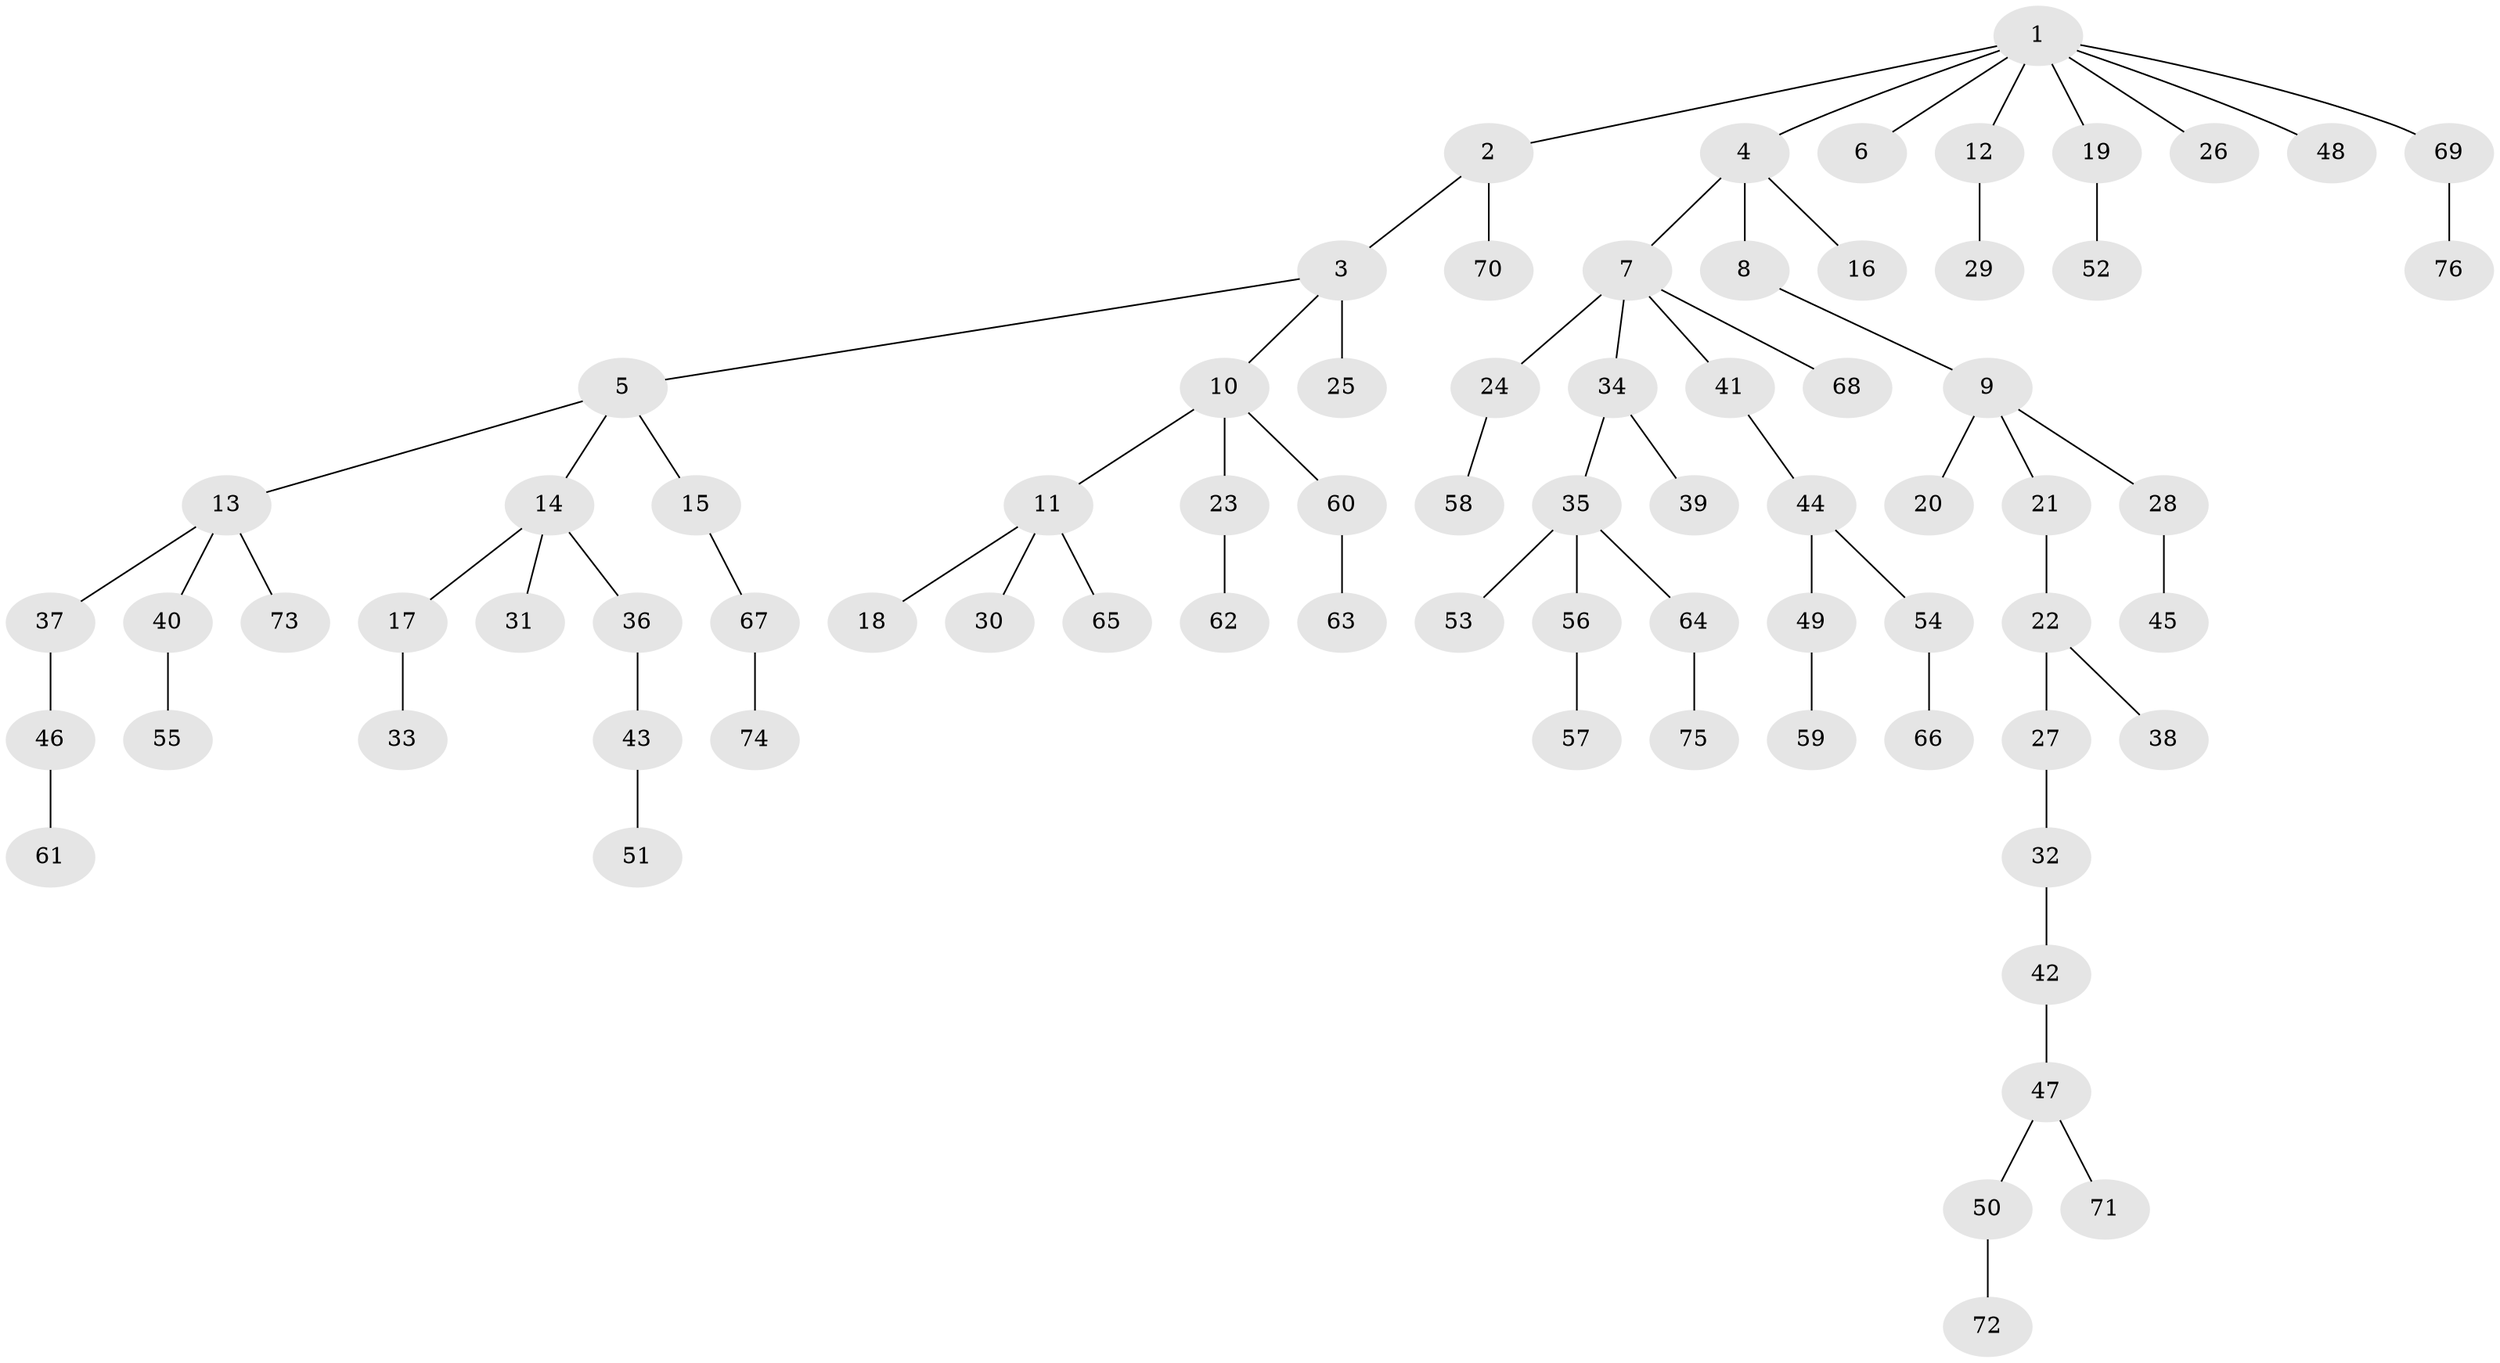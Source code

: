 // coarse degree distribution, {7: 0.018518518518518517, 2: 0.35185185185185186, 3: 0.12962962962962962, 4: 0.05555555555555555, 5: 0.018518518518518517, 1: 0.42592592592592593}
// Generated by graph-tools (version 1.1) at 2025/51/03/04/25 22:51:45]
// undirected, 76 vertices, 75 edges
graph export_dot {
  node [color=gray90,style=filled];
  1;
  2;
  3;
  4;
  5;
  6;
  7;
  8;
  9;
  10;
  11;
  12;
  13;
  14;
  15;
  16;
  17;
  18;
  19;
  20;
  21;
  22;
  23;
  24;
  25;
  26;
  27;
  28;
  29;
  30;
  31;
  32;
  33;
  34;
  35;
  36;
  37;
  38;
  39;
  40;
  41;
  42;
  43;
  44;
  45;
  46;
  47;
  48;
  49;
  50;
  51;
  52;
  53;
  54;
  55;
  56;
  57;
  58;
  59;
  60;
  61;
  62;
  63;
  64;
  65;
  66;
  67;
  68;
  69;
  70;
  71;
  72;
  73;
  74;
  75;
  76;
  1 -- 2;
  1 -- 4;
  1 -- 6;
  1 -- 12;
  1 -- 19;
  1 -- 26;
  1 -- 48;
  1 -- 69;
  2 -- 3;
  2 -- 70;
  3 -- 5;
  3 -- 10;
  3 -- 25;
  4 -- 7;
  4 -- 8;
  4 -- 16;
  5 -- 13;
  5 -- 14;
  5 -- 15;
  7 -- 24;
  7 -- 34;
  7 -- 41;
  7 -- 68;
  8 -- 9;
  9 -- 20;
  9 -- 21;
  9 -- 28;
  10 -- 11;
  10 -- 23;
  10 -- 60;
  11 -- 18;
  11 -- 30;
  11 -- 65;
  12 -- 29;
  13 -- 37;
  13 -- 40;
  13 -- 73;
  14 -- 17;
  14 -- 31;
  14 -- 36;
  15 -- 67;
  17 -- 33;
  19 -- 52;
  21 -- 22;
  22 -- 27;
  22 -- 38;
  23 -- 62;
  24 -- 58;
  27 -- 32;
  28 -- 45;
  32 -- 42;
  34 -- 35;
  34 -- 39;
  35 -- 53;
  35 -- 56;
  35 -- 64;
  36 -- 43;
  37 -- 46;
  40 -- 55;
  41 -- 44;
  42 -- 47;
  43 -- 51;
  44 -- 49;
  44 -- 54;
  46 -- 61;
  47 -- 50;
  47 -- 71;
  49 -- 59;
  50 -- 72;
  54 -- 66;
  56 -- 57;
  60 -- 63;
  64 -- 75;
  67 -- 74;
  69 -- 76;
}
